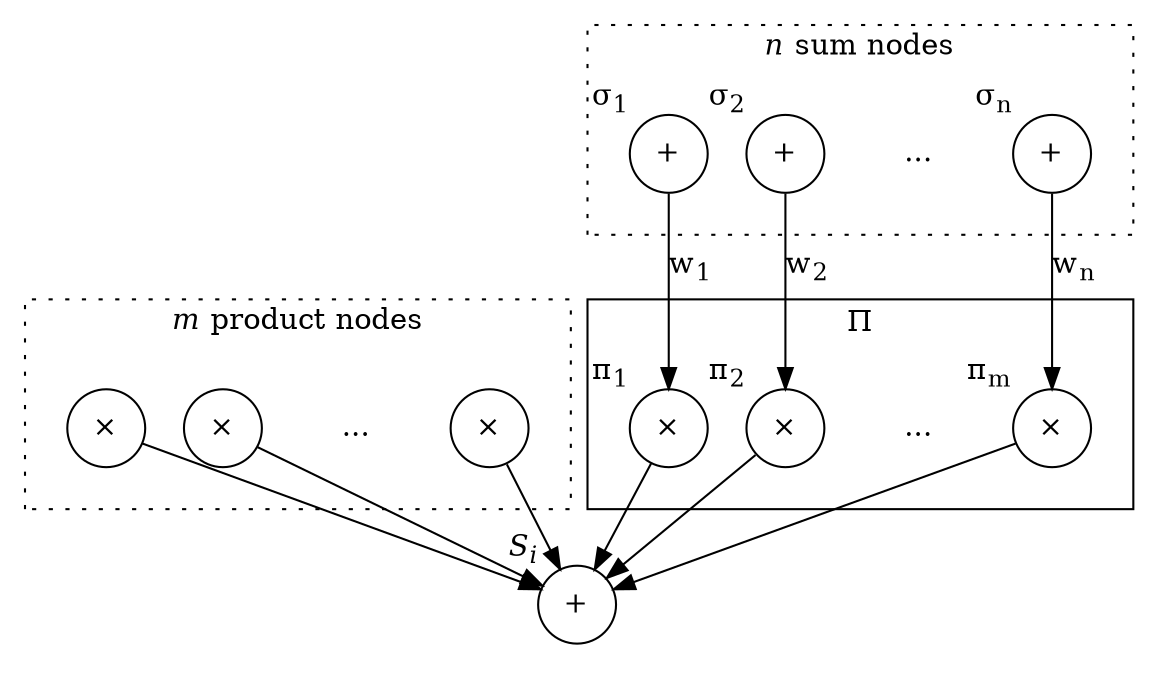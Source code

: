 digraph {
  node [shape=circle];
  splines=false;

  subgraph cluster_PP {
    pp1 [label=<&times;>,xlabel=<&pi;<sub>1</sub>>];
    pp2 [label=<&times;>,xlabel=<&pi;<sub>2</sub>>];
    ppd [label="...",shape=none];
    ppm [label=<&times;>,xlabel=<&pi;<sub>m</sub>>];
    label=<&Pi;>
    graph [margin=20,style=solid];
  }

  subgraph cluster_P1 {
    margin=10;
    p1_1 [label=<+>,xlabel=<&sigma;<sub>1</sub>>];
    p1_2 [label=<+>,xlabel=<&sigma;<sub>2</sub>>];
    p1_d [label="...",shape=none];
    p1_n [label=<+>,xlabel=<&sigma;<sub>n</sub>>];
    label=<<i>n</i> sum nodes>;
    graph [margin=20,style=dotted];
  }

  subgraph cluster_P2 {
    rank="same";
    p2_1 [label=<&times;>];
    p2_2 [label=<&times;>];
    p2_d [label="...",shape=none];
    p2_m [label=<&times;>];
    label=<<i>m</i> product nodes>;
    graph [margin=20,style=dotted];
  }

  subgraph cluster_S {
    rank="same";
    s [label="+",xlabel=<<i>S<sub>i</sub></i>>];
    graph [style=invis];
  }

  p2_1 -> s;
  p2_2 -> s;
  p2_d -> s [style=invis];
  p2_m -> s;

  p1_1 -> pp1 [label=<w<sub>1</sub>>];
  p1_2 -> pp2 [label=<w<sub>2</sub>>];
  p1_d -> ppd [style=invis];
  p1_n -> ppm [label=<w<sub>n</sub>>];

  pp1 -> s;
  pp2 -> s;
  ppd -> s [style=invis];
  ppm -> s;
}
